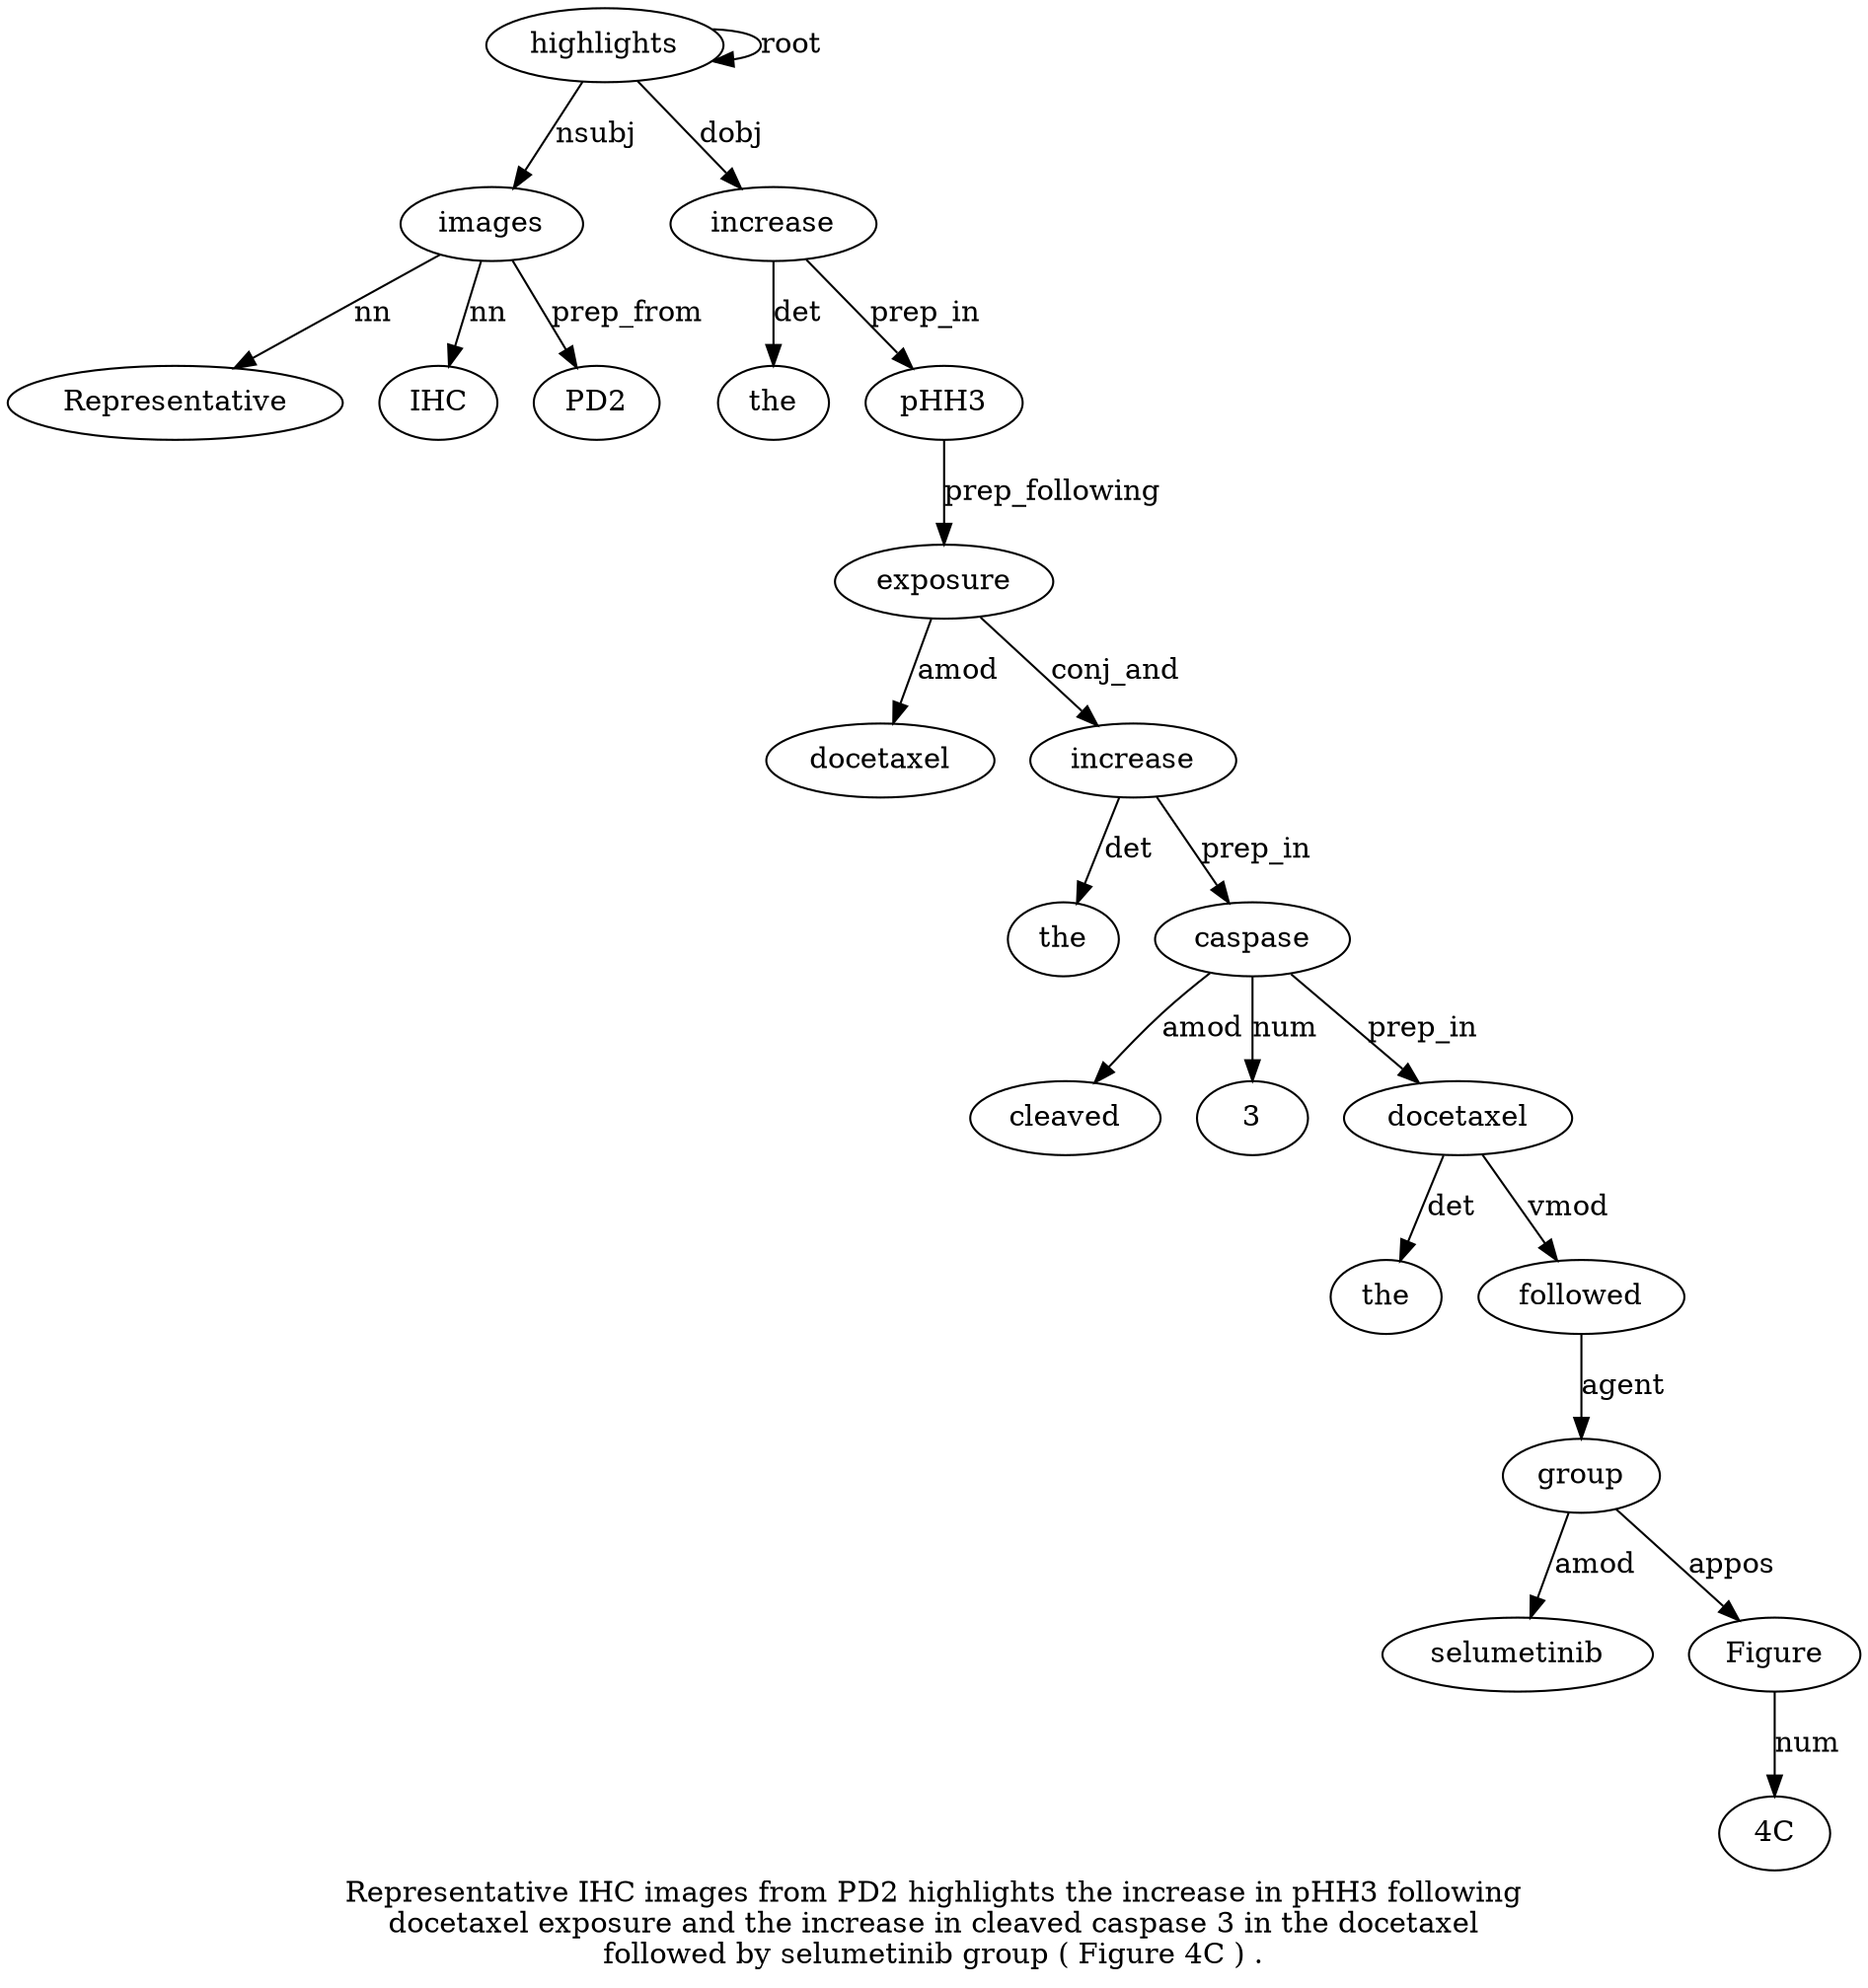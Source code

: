 digraph "Representative IHC images from PD2 highlights the increase in pHH3 following docetaxel exposure and the increase in cleaved caspase 3 in the docetaxel followed by selumetinib group ( Figure 4C ) ." {
label="Representative IHC images from PD2 highlights the increase in pHH3 following
docetaxel exposure and the increase in cleaved caspase 3 in the docetaxel
followed by selumetinib group ( Figure 4C ) .";
images3 [style=filled, fillcolor=white, label=images];
Representative1 [style=filled, fillcolor=white, label=Representative];
images3 -> Representative1  [label=nn];
IHC2 [style=filled, fillcolor=white, label=IHC];
images3 -> IHC2  [label=nn];
highlights6 [style=filled, fillcolor=white, label=highlights];
highlights6 -> images3  [label=nsubj];
PD25 [style=filled, fillcolor=white, label=PD2];
images3 -> PD25  [label=prep_from];
highlights6 -> highlights6  [label=root];
increase8 [style=filled, fillcolor=white, label=increase];
the7 [style=filled, fillcolor=white, label=the];
increase8 -> the7  [label=det];
highlights6 -> increase8  [label=dobj];
pHH310 [style=filled, fillcolor=white, label=pHH3];
increase8 -> pHH310  [label=prep_in];
exposure13 [style=filled, fillcolor=white, label=exposure];
docetaxel12 [style=filled, fillcolor=white, label=docetaxel];
exposure13 -> docetaxel12  [label=amod];
pHH310 -> exposure13  [label=prep_following];
increase16 [style=filled, fillcolor=white, label=increase];
the15 [style=filled, fillcolor=white, label=the];
increase16 -> the15  [label=det];
exposure13 -> increase16  [label=conj_and];
caspase19 [style=filled, fillcolor=white, label=caspase];
cleaved18 [style=filled, fillcolor=white, label=cleaved];
caspase19 -> cleaved18  [label=amod];
increase16 -> caspase19  [label=prep_in];
320 [style=filled, fillcolor=white, label=3];
caspase19 -> 320  [label=num];
docetaxel23 [style=filled, fillcolor=white, label=docetaxel];
the22 [style=filled, fillcolor=white, label=the];
docetaxel23 -> the22  [label=det];
caspase19 -> docetaxel23  [label=prep_in];
followed24 [style=filled, fillcolor=white, label=followed];
docetaxel23 -> followed24  [label=vmod];
group27 [style=filled, fillcolor=white, label=group];
selumetinib26 [style=filled, fillcolor=white, label=selumetinib];
group27 -> selumetinib26  [label=amod];
followed24 -> group27  [label=agent];
Figure29 [style=filled, fillcolor=white, label=Figure];
group27 -> Figure29  [label=appos];
"4C30" [style=filled, fillcolor=white, label="4C"];
Figure29 -> "4C30"  [label=num];
}
